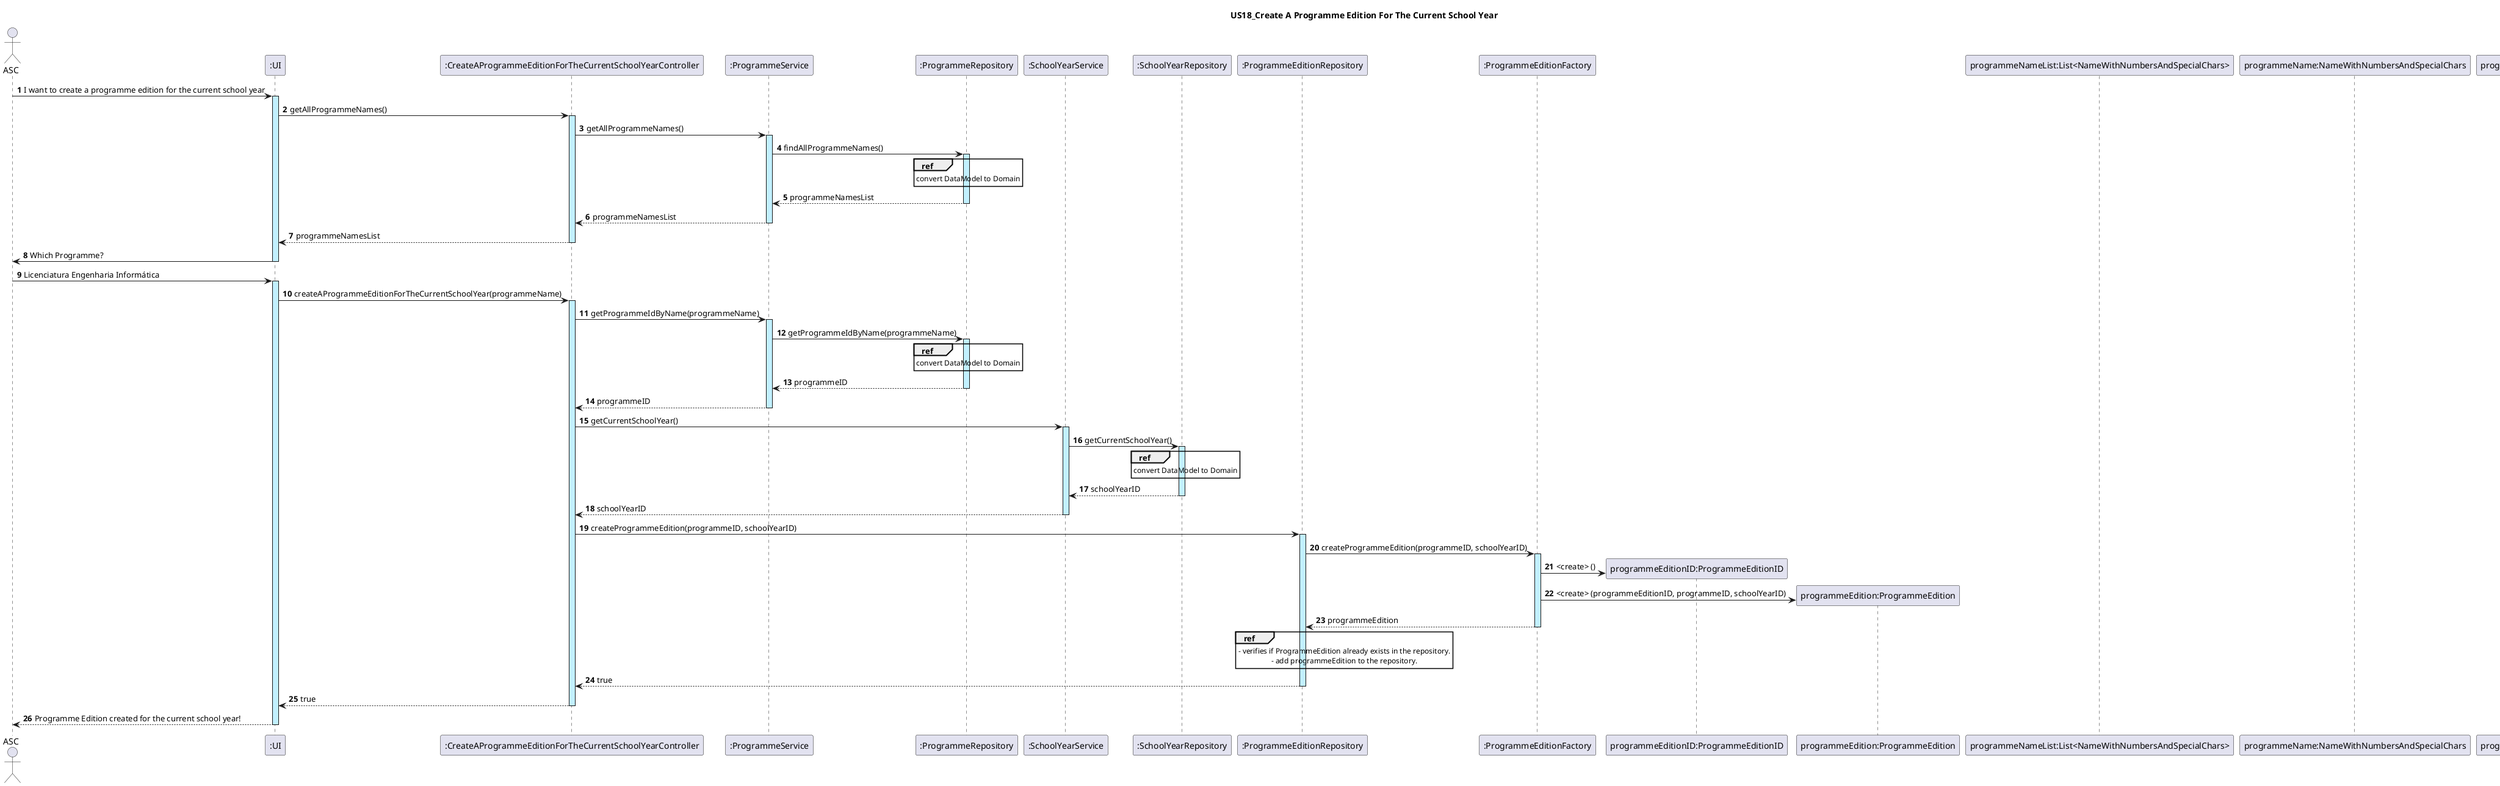 @startuml
title : US18_Create A Programme Edition For The Current School Year
autonumber
Actor ASC

participant ":UI" as UI
participant ":CreateAProgrammeEditionForTheCurrentSchoolYearController" as CPEC
participant ":ProgrammeService" as PS
participant ":ProgrammeRepository" as PR
participant ":SchoolYearService" as SYS
participant ":SchoolYearRepository" as SYR
participant ":ProgrammeEditionRepository" as PER
participant ":ProgrammeEditionFactory" as PEF

'get all programmes name
ASC -> UI ++ #application : I want to create a programme edition for the current school year
UI -> CPEC ++ #application : getAllProgrammeNames()
CPEC -> PS ++ #application : getAllProgrammeNames()
PS -> PR ++ #application : findAllProgrammeNames()
ref over PR
    convert DataModel to Domain
end ref
PR --> PS -- : programmeNamesList
PS --> CPEC -- : programmeNamesList
CPEC --> UI -- : programmeNamesList
UI -> ASC --  : Which Programme?
'''''''''''''''''''''''''''''''''''''''''

ASC -> UI ++ #application : Licenciatura Engenharia Informática
UI -> CPEC ++ #application : createAProgrammeEditionForTheCurrentSchoolYear(programmeName)

'get programmeID by name
CPEC -> PS ++ #application : getProgrammeIdByName(programmeName)
PS -> PR ++ #application : getProgrammeIdByName(programmeName)
ref over PR
    convert DataModel to Domain
end ref
PR --> PS -- : programmeID
PS --> CPEC -- : programmeID
'''''''''''''''''''''''''''''

'get current School Year
CPEC -> SYS ++ #application : getCurrentSchoolYear()
SYS -> SYR ++ #application : getCurrentSchoolYear()
ref over SYR
    convert DataModel to Domain
end ref
SYR --> SYS -- : schoolYearID
SYS --> CPEC -- : schoolYearID
'''''''''''''''''''''''''''

CPEC -> PER ++ #application : createProgrammeEdition(programmeID, schoolYearID)
PER -> PEF ++ #application : createProgrammeEdition(programmeID, schoolYearID)

create "programmeEditionID:ProgrammeEditionID" as PEID
PEF -> PEID : <create> ()
create "programmeEdition:ProgrammeEdition" as PE
PEF -> PE : <create> (programmeEditionID, programmeID, schoolYearID)

PEF --> PER : programmeEdition
PEF--
ref over PER
    - verifies if ProgrammeEdition already exists in the repository.
    - add programmeEdition to the repository.
end ref
'PER -> PER : isProgrammeEditionAlreadyRegistered (programmeEdition)
'PER -> PER : add (programmeEdition)
PER --> CPEC : true
PER --
CPEC --> UI : true
CPEC --
UI --> ASC -- : Programme Edition created for the current school year!
participant "programmeNameList:List<NameWithNumbersAndSpecialChars>"
participant "programmeName:NameWithNumbersAndSpecialChars"
participant "programmeID:ProgrammeID"
participant "schoolYearID:SchoolYearID"
@enduml